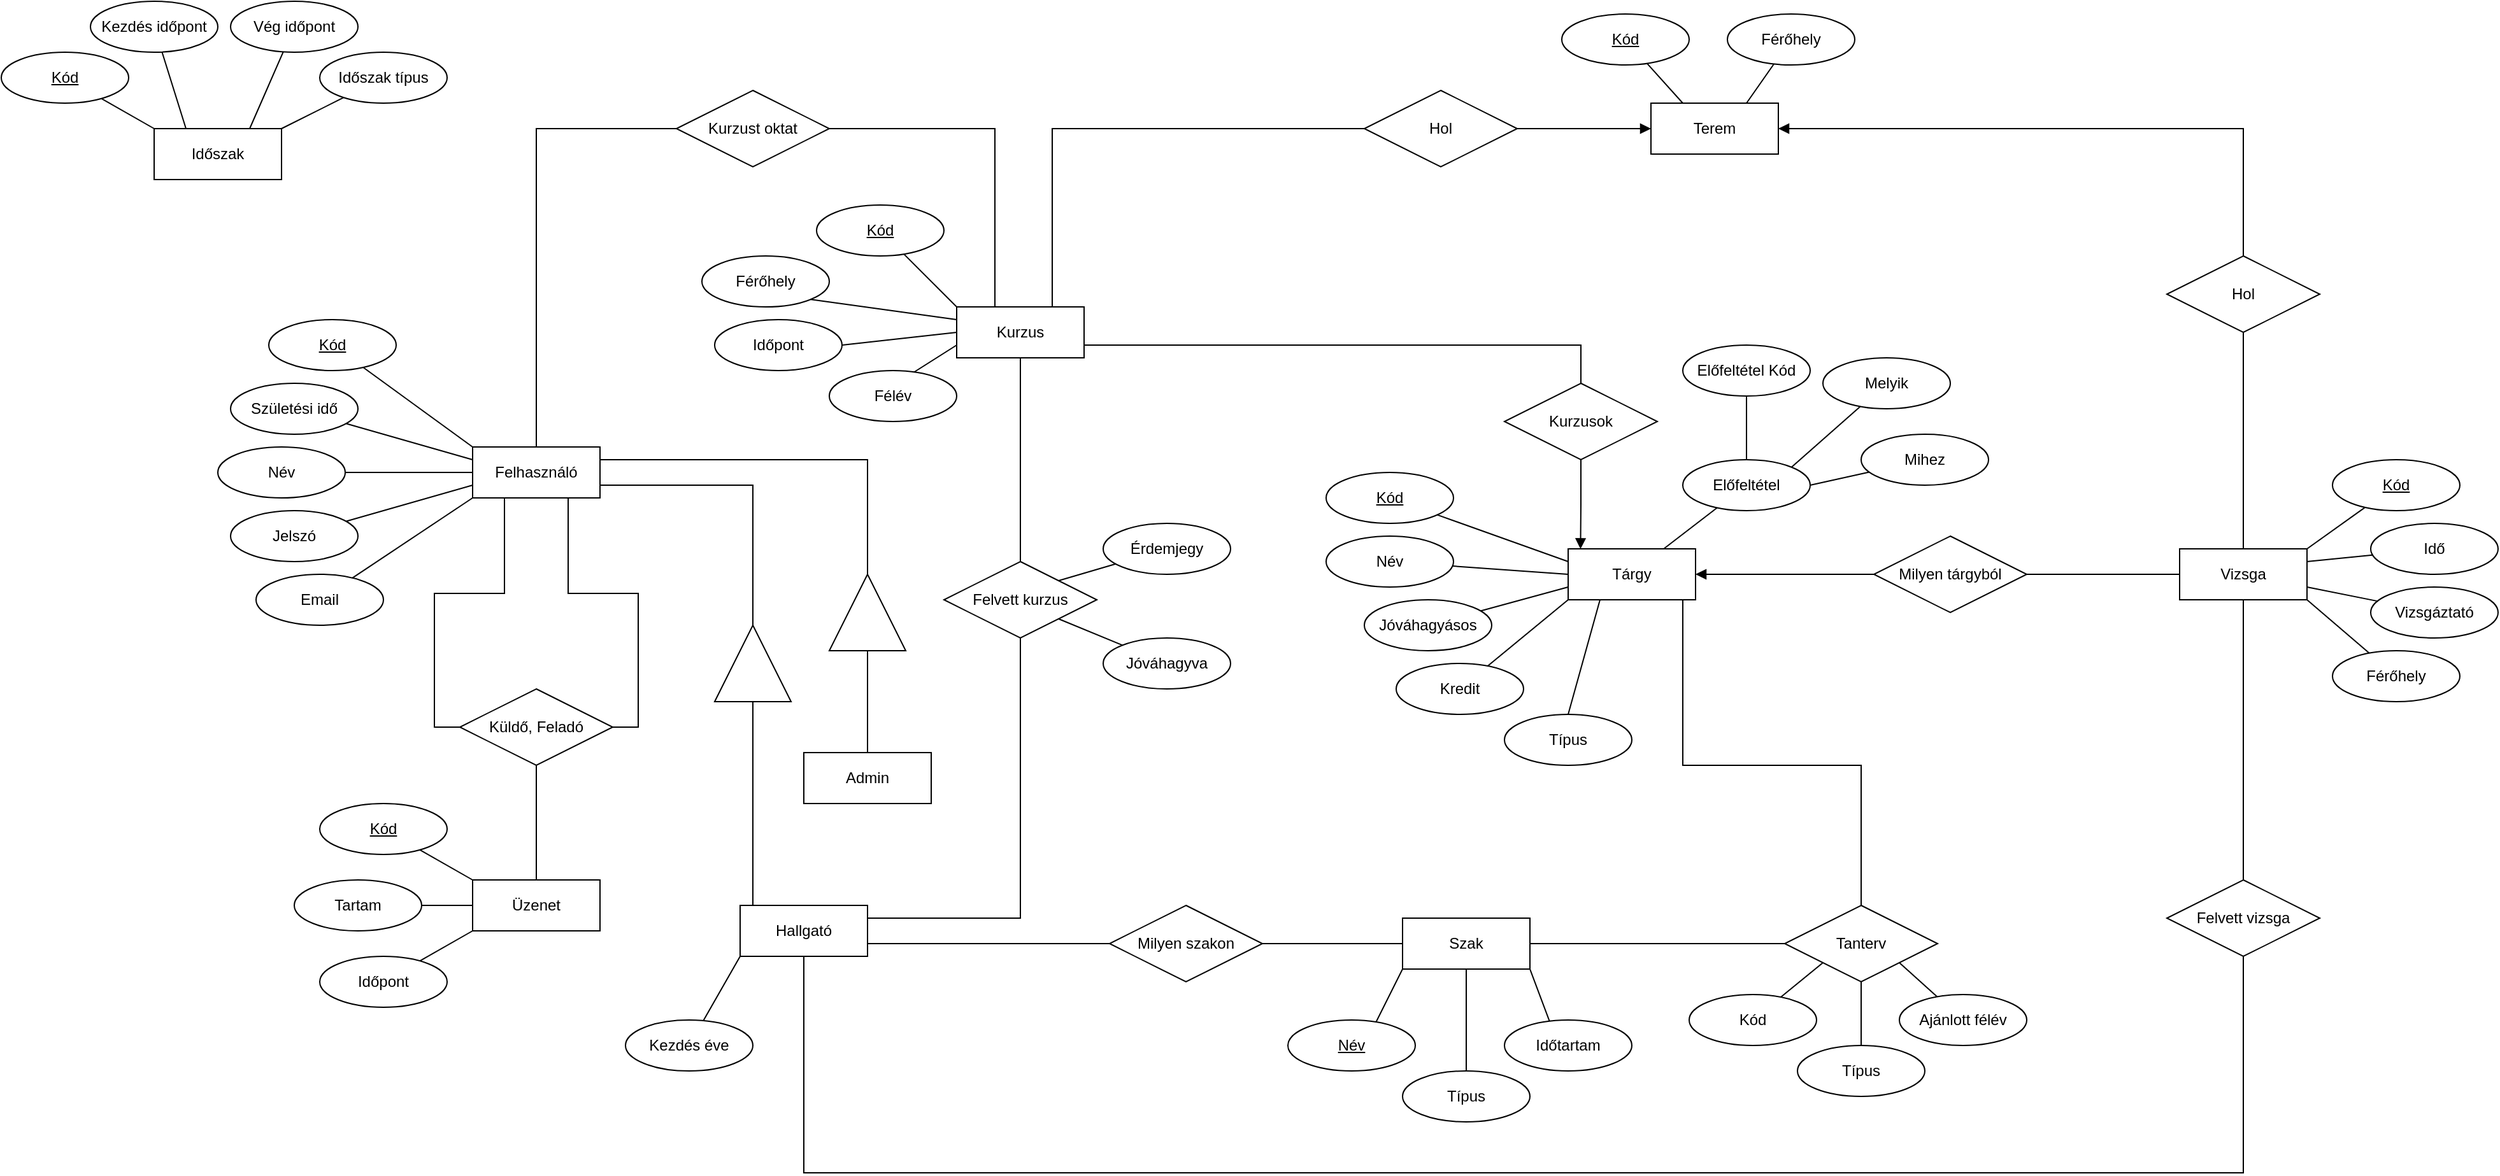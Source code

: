 <mxfile version="24.0.1" type="device">
  <diagram id="R2lEEEUBdFMjLlhIrx00" name="Page-1">
    <mxGraphModel dx="2883" dy="560" grid="1" gridSize="10" guides="1" tooltips="1" connect="1" arrows="1" fold="1" page="1" pageScale="1" pageWidth="850" pageHeight="1100" math="0" shadow="0" extFonts="Permanent Marker^https://fonts.googleapis.com/css?family=Permanent+Marker">
      <root>
        <mxCell id="0" />
        <mxCell id="1" parent="0" />
        <mxCell id="ymtsDFFoy1cgHrSzAJ-t-155" value="Felhasználó" style="whiteSpace=wrap;html=1;align=center;strokeColor=default;verticalAlign=middle;fontFamily=Helvetica;fontSize=12;fontColor=default;fillColor=default;" parent="1" vertex="1">
          <mxGeometry x="510" y="1540" width="100" height="40" as="geometry" />
        </mxCell>
        <mxCell id="ymtsDFFoy1cgHrSzAJ-t-156" style="rounded=0;orthogonalLoop=1;jettySize=auto;html=1;entryX=0;entryY=0.25;entryDx=0;entryDy=0;fontFamily=Helvetica;fontSize=12;fontColor=default;endArrow=none;endFill=0;" parent="1" source="ymtsDFFoy1cgHrSzAJ-t-157" target="ymtsDFFoy1cgHrSzAJ-t-155" edge="1">
          <mxGeometry relative="1" as="geometry" />
        </mxCell>
        <mxCell id="ymtsDFFoy1cgHrSzAJ-t-157" value="Születési idő" style="ellipse;whiteSpace=wrap;html=1;align=center;strokeColor=default;verticalAlign=middle;fontFamily=Helvetica;fontSize=12;fontColor=default;fillColor=default;" parent="1" vertex="1">
          <mxGeometry x="320" y="1490" width="100" height="40" as="geometry" />
        </mxCell>
        <mxCell id="ymtsDFFoy1cgHrSzAJ-t-162" style="rounded=0;orthogonalLoop=1;jettySize=auto;html=1;entryX=0;entryY=0.5;entryDx=0;entryDy=0;fontFamily=Helvetica;fontSize=12;fontColor=default;endArrow=none;endFill=0;" parent="1" source="ymtsDFFoy1cgHrSzAJ-t-163" target="ymtsDFFoy1cgHrSzAJ-t-155" edge="1">
          <mxGeometry relative="1" as="geometry" />
        </mxCell>
        <mxCell id="ymtsDFFoy1cgHrSzAJ-t-163" value="&lt;div&gt;Név&lt;/div&gt;" style="ellipse;whiteSpace=wrap;html=1;align=center;strokeColor=default;verticalAlign=middle;fontFamily=Helvetica;fontSize=12;fontColor=default;fillColor=default;" parent="1" vertex="1">
          <mxGeometry x="310" y="1540" width="100" height="40" as="geometry" />
        </mxCell>
        <mxCell id="ymtsDFFoy1cgHrSzAJ-t-164" style="rounded=0;orthogonalLoop=1;jettySize=auto;html=1;entryX=0;entryY=0.75;entryDx=0;entryDy=0;fontFamily=Helvetica;fontSize=12;fontColor=default;endArrow=none;endFill=0;" parent="1" source="ymtsDFFoy1cgHrSzAJ-t-165" target="ymtsDFFoy1cgHrSzAJ-t-155" edge="1">
          <mxGeometry relative="1" as="geometry" />
        </mxCell>
        <mxCell id="ymtsDFFoy1cgHrSzAJ-t-165" value="Jelszó" style="ellipse;whiteSpace=wrap;html=1;align=center;strokeColor=default;verticalAlign=middle;fontFamily=Helvetica;fontSize=12;fontColor=default;fillColor=default;" parent="1" vertex="1">
          <mxGeometry x="320" y="1590" width="100" height="40" as="geometry" />
        </mxCell>
        <mxCell id="ymtsDFFoy1cgHrSzAJ-t-166" style="rounded=0;orthogonalLoop=1;jettySize=auto;html=1;entryX=0;entryY=1;entryDx=0;entryDy=0;fontFamily=Helvetica;fontSize=12;fontColor=default;endArrow=none;endFill=0;" parent="1" source="ymtsDFFoy1cgHrSzAJ-t-167" target="ymtsDFFoy1cgHrSzAJ-t-155" edge="1">
          <mxGeometry relative="1" as="geometry" />
        </mxCell>
        <mxCell id="ymtsDFFoy1cgHrSzAJ-t-167" value="Email" style="ellipse;whiteSpace=wrap;html=1;align=center;strokeColor=default;verticalAlign=middle;fontFamily=Helvetica;fontSize=12;fontColor=default;fillColor=default;" parent="1" vertex="1">
          <mxGeometry x="340" y="1640" width="100" height="40" as="geometry" />
        </mxCell>
        <mxCell id="ymtsDFFoy1cgHrSzAJ-t-168" style="rounded=0;orthogonalLoop=1;jettySize=auto;html=1;entryX=0;entryY=0;entryDx=0;entryDy=0;fontFamily=Helvetica;fontSize=12;fontColor=default;endArrow=none;endFill=0;" parent="1" source="ymtsDFFoy1cgHrSzAJ-t-169" target="ymtsDFFoy1cgHrSzAJ-t-155" edge="1">
          <mxGeometry relative="1" as="geometry" />
        </mxCell>
        <mxCell id="ymtsDFFoy1cgHrSzAJ-t-169" value="Kód" style="ellipse;whiteSpace=wrap;html=1;align=center;fontStyle=4;strokeColor=default;verticalAlign=middle;fontFamily=Helvetica;fontSize=12;fontColor=default;fillColor=default;" parent="1" vertex="1">
          <mxGeometry x="350" y="1440" width="100" height="40" as="geometry" />
        </mxCell>
        <mxCell id="ymtsDFFoy1cgHrSzAJ-t-173" style="edgeStyle=orthogonalEdgeStyle;rounded=0;orthogonalLoop=1;jettySize=auto;html=1;entryX=0.5;entryY=1;entryDx=0;entryDy=0;fontFamily=Helvetica;fontSize=12;fontColor=default;exitX=1;exitY=0.25;exitDx=0;exitDy=0;endArrow=none;endFill=0;" parent="1" source="ymtsDFFoy1cgHrSzAJ-t-174" target="yA5O6WEM55twFTHgfPoU-2" edge="1">
          <mxGeometry relative="1" as="geometry">
            <Array as="points">
              <mxPoint x="940" y="1910" />
            </Array>
            <mxPoint x="900" y="1750.0" as="targetPoint" />
          </mxGeometry>
        </mxCell>
        <mxCell id="ymtsDFFoy1cgHrSzAJ-t-174" value="Hallgató" style="whiteSpace=wrap;html=1;align=center;strokeColor=default;verticalAlign=middle;fontFamily=Helvetica;fontSize=12;fontColor=default;fillColor=default;" parent="1" vertex="1">
          <mxGeometry x="720" y="1900" width="100" height="40" as="geometry" />
        </mxCell>
        <mxCell id="ymtsDFFoy1cgHrSzAJ-t-175" style="edgeStyle=orthogonalEdgeStyle;rounded=0;orthogonalLoop=1;jettySize=auto;html=1;fontFamily=Helvetica;fontSize=12;fontColor=default;endArrow=none;endFill=0;entryX=0.25;entryY=0;entryDx=0;entryDy=0;" parent="1" source="ymtsDFFoy1cgHrSzAJ-t-177" target="ymtsDFFoy1cgHrSzAJ-t-174" edge="1">
          <mxGeometry relative="1" as="geometry">
            <Array as="points">
              <mxPoint x="730" y="1900" />
            </Array>
          </mxGeometry>
        </mxCell>
        <mxCell id="ymtsDFFoy1cgHrSzAJ-t-176" style="edgeStyle=orthogonalEdgeStyle;rounded=0;orthogonalLoop=1;jettySize=auto;html=1;entryX=1;entryY=0.75;entryDx=0;entryDy=0;fontFamily=Helvetica;fontSize=12;fontColor=default;endArrow=none;endFill=0;exitX=1;exitY=0.5;exitDx=0;exitDy=0;" parent="1" source="ymtsDFFoy1cgHrSzAJ-t-177" target="ymtsDFFoy1cgHrSzAJ-t-155" edge="1">
          <mxGeometry relative="1" as="geometry">
            <Array as="points">
              <mxPoint x="730" y="1570" />
            </Array>
          </mxGeometry>
        </mxCell>
        <mxCell id="ymtsDFFoy1cgHrSzAJ-t-177" value="" style="triangle;whiteSpace=wrap;html=1;strokeColor=default;align=center;verticalAlign=middle;fontFamily=Helvetica;fontSize=12;fontColor=default;fillColor=default;rotation=-90;" parent="1" vertex="1">
          <mxGeometry x="700" y="1680" width="60" height="60" as="geometry" />
        </mxCell>
        <mxCell id="ymtsDFFoy1cgHrSzAJ-t-178" style="rounded=0;orthogonalLoop=1;jettySize=auto;html=1;entryX=0;entryY=1;entryDx=0;entryDy=0;fontFamily=Helvetica;fontSize=12;fontColor=default;endArrow=none;endFill=0;" parent="1" source="ymtsDFFoy1cgHrSzAJ-t-179" target="ymtsDFFoy1cgHrSzAJ-t-174" edge="1">
          <mxGeometry relative="1" as="geometry" />
        </mxCell>
        <mxCell id="ymtsDFFoy1cgHrSzAJ-t-179" value="Kezdés éve" style="ellipse;whiteSpace=wrap;html=1;align=center;strokeColor=default;verticalAlign=middle;fontFamily=Helvetica;fontSize=12;fontColor=default;fillColor=default;" parent="1" vertex="1">
          <mxGeometry x="630" y="1990" width="100" height="40" as="geometry" />
        </mxCell>
        <mxCell id="ymtsDFFoy1cgHrSzAJ-t-180" style="edgeStyle=orthogonalEdgeStyle;rounded=0;orthogonalLoop=1;jettySize=auto;html=1;entryX=1;entryY=0.5;entryDx=0;entryDy=0;fontFamily=Helvetica;fontSize=12;fontColor=default;endArrow=none;endFill=0;startArrow=none;startFill=0;" parent="1" source="ymtsDFFoy1cgHrSzAJ-t-181" target="ymtsDFFoy1cgHrSzAJ-t-183" edge="1">
          <mxGeometry relative="1" as="geometry" />
        </mxCell>
        <mxCell id="ymtsDFFoy1cgHrSzAJ-t-181" value="Szak" style="whiteSpace=wrap;html=1;align=center;strokeColor=default;verticalAlign=middle;fontFamily=Helvetica;fontSize=12;fontColor=default;fillColor=default;" parent="1" vertex="1">
          <mxGeometry x="1240" y="1910" width="100" height="40" as="geometry" />
        </mxCell>
        <mxCell id="ymtsDFFoy1cgHrSzAJ-t-182" style="edgeStyle=orthogonalEdgeStyle;rounded=0;orthogonalLoop=1;jettySize=auto;html=1;entryX=1;entryY=0.5;entryDx=0;entryDy=0;fontFamily=Helvetica;fontSize=12;fontColor=default;endArrow=none;endFill=0;" parent="1" source="ymtsDFFoy1cgHrSzAJ-t-183" edge="1">
          <mxGeometry relative="1" as="geometry">
            <mxPoint x="820" y="1930" as="targetPoint" />
          </mxGeometry>
        </mxCell>
        <mxCell id="ymtsDFFoy1cgHrSzAJ-t-183" value="Milyen szakon" style="shape=rhombus;perimeter=rhombusPerimeter;whiteSpace=wrap;html=1;align=center;strokeColor=default;verticalAlign=middle;fontFamily=Helvetica;fontSize=12;fontColor=default;fillColor=default;" parent="1" vertex="1">
          <mxGeometry x="1010" y="1900" width="120" height="60" as="geometry" />
        </mxCell>
        <mxCell id="ymtsDFFoy1cgHrSzAJ-t-184" style="rounded=0;orthogonalLoop=1;jettySize=auto;html=1;entryX=0;entryY=1;entryDx=0;entryDy=0;fontFamily=Helvetica;fontSize=12;fontColor=default;exitX=0.5;exitY=1;exitDx=0;exitDy=0;endArrow=none;endFill=0;" parent="1" source="ymtsDFFoy1cgHrSzAJ-t-189" target="ymtsDFFoy1cgHrSzAJ-t-181" edge="1">
          <mxGeometry relative="1" as="geometry">
            <mxPoint x="1110" y="1970" as="sourcePoint" />
          </mxGeometry>
        </mxCell>
        <mxCell id="ymtsDFFoy1cgHrSzAJ-t-185" style="rounded=0;orthogonalLoop=1;jettySize=auto;html=1;fontFamily=Helvetica;fontSize=12;fontColor=default;endArrow=none;endFill=0;entryX=0.5;entryY=1;entryDx=0;entryDy=0;" parent="1" source="ymtsDFFoy1cgHrSzAJ-t-186" target="ymtsDFFoy1cgHrSzAJ-t-181" edge="1">
          <mxGeometry relative="1" as="geometry">
            <mxPoint x="1200" y="1960" as="targetPoint" />
          </mxGeometry>
        </mxCell>
        <mxCell id="ymtsDFFoy1cgHrSzAJ-t-186" value="Típus" style="ellipse;whiteSpace=wrap;html=1;align=center;strokeColor=default;verticalAlign=middle;fontFamily=Helvetica;fontSize=12;fontColor=default;fillColor=default;" parent="1" vertex="1">
          <mxGeometry x="1240" y="2030" width="100" height="40" as="geometry" />
        </mxCell>
        <mxCell id="ymtsDFFoy1cgHrSzAJ-t-187" style="rounded=0;orthogonalLoop=1;jettySize=auto;html=1;entryX=1;entryY=1;entryDx=0;entryDy=0;fontFamily=Helvetica;fontSize=12;fontColor=default;endArrow=none;endFill=0;exitX=0.5;exitY=1;exitDx=0;exitDy=0;" parent="1" source="ymtsDFFoy1cgHrSzAJ-t-188" target="ymtsDFFoy1cgHrSzAJ-t-181" edge="1">
          <mxGeometry relative="1" as="geometry" />
        </mxCell>
        <mxCell id="ymtsDFFoy1cgHrSzAJ-t-188" value="Időtartam" style="ellipse;whiteSpace=wrap;html=1;align=center;strokeColor=default;verticalAlign=middle;fontFamily=Helvetica;fontSize=12;fontColor=default;fillColor=default;" parent="1" vertex="1">
          <mxGeometry x="1320" y="1990" width="100" height="40" as="geometry" />
        </mxCell>
        <mxCell id="ymtsDFFoy1cgHrSzAJ-t-189" value="Név" style="ellipse;whiteSpace=wrap;html=1;align=center;fontStyle=4;strokeColor=default;verticalAlign=middle;fontFamily=Helvetica;fontSize=12;fontColor=default;fillColor=default;" parent="1" vertex="1">
          <mxGeometry x="1150" y="1990" width="100" height="40" as="geometry" />
        </mxCell>
        <mxCell id="ymtsDFFoy1cgHrSzAJ-t-190" style="edgeStyle=orthogonalEdgeStyle;rounded=0;orthogonalLoop=1;jettySize=auto;html=1;fontFamily=Helvetica;fontSize=12;fontColor=default;endArrow=none;endFill=0;entryX=1;entryY=0.5;entryDx=0;entryDy=0;exitX=0;exitY=0.5;exitDx=0;exitDy=0;" parent="1" source="yA5O6WEM55twFTHgfPoU-16" target="ymtsDFFoy1cgHrSzAJ-t-181" edge="1">
          <mxGeometry relative="1" as="geometry">
            <mxPoint x="1355" y="1920" as="sourcePoint" />
            <mxPoint x="1180" y="1960" as="targetPoint" />
            <Array as="points" />
          </mxGeometry>
        </mxCell>
        <mxCell id="ymtsDFFoy1cgHrSzAJ-t-193" style="rounded=0;orthogonalLoop=1;jettySize=auto;html=1;entryX=1;entryY=1;entryDx=0;entryDy=0;fontFamily=Helvetica;fontSize=12;fontColor=default;endArrow=none;endFill=0;" parent="1" source="ymtsDFFoy1cgHrSzAJ-t-194" target="yA5O6WEM55twFTHgfPoU-16" edge="1">
          <mxGeometry relative="1" as="geometry">
            <mxPoint x="1635" y="1940" as="targetPoint" />
          </mxGeometry>
        </mxCell>
        <mxCell id="ymtsDFFoy1cgHrSzAJ-t-194" value="Ajánlott félév" style="ellipse;whiteSpace=wrap;html=1;align=center;strokeColor=default;verticalAlign=middle;fontFamily=Helvetica;fontSize=12;fontColor=default;fillColor=default;" parent="1" vertex="1">
          <mxGeometry x="1630" y="1970" width="100" height="40" as="geometry" />
        </mxCell>
        <mxCell id="ymtsDFFoy1cgHrSzAJ-t-196" style="rounded=0;orthogonalLoop=1;jettySize=auto;html=1;entryX=0.5;entryY=1;entryDx=0;entryDy=0;fontFamily=Helvetica;fontSize=12;fontColor=default;endArrow=none;endFill=0;" parent="1" source="ymtsDFFoy1cgHrSzAJ-t-197" target="yA5O6WEM55twFTHgfPoU-16" edge="1">
          <mxGeometry relative="1" as="geometry">
            <mxPoint x="1585" y="1940" as="targetPoint" />
          </mxGeometry>
        </mxCell>
        <mxCell id="ymtsDFFoy1cgHrSzAJ-t-197" value="Típus" style="ellipse;whiteSpace=wrap;html=1;align=center;strokeColor=default;verticalAlign=middle;fontFamily=Helvetica;fontSize=12;fontColor=default;fillColor=default;" parent="1" vertex="1">
          <mxGeometry x="1550" y="2010" width="100" height="40" as="geometry" />
        </mxCell>
        <mxCell id="ymtsDFFoy1cgHrSzAJ-t-198" style="rounded=0;orthogonalLoop=1;jettySize=auto;html=1;entryX=0.5;entryY=0;entryDx=0;entryDy=0;fontFamily=Helvetica;fontSize=12;fontColor=default;edgeStyle=orthogonalEdgeStyle;endArrow=none;endFill=0;" parent="1" target="yA5O6WEM55twFTHgfPoU-16" edge="1">
          <mxGeometry relative="1" as="geometry">
            <mxPoint x="1440" y="1660" as="sourcePoint" />
            <mxPoint x="1550" y="1790" as="targetPoint" />
            <Array as="points">
              <mxPoint x="1460" y="1660" />
              <mxPoint x="1460" y="1790" />
              <mxPoint x="1600" y="1790" />
            </Array>
          </mxGeometry>
        </mxCell>
        <mxCell id="ymtsDFFoy1cgHrSzAJ-t-199" value="Tárgy" style="whiteSpace=wrap;html=1;align=center;strokeColor=default;verticalAlign=middle;fontFamily=Helvetica;fontSize=12;fontColor=default;fillColor=default;" parent="1" vertex="1">
          <mxGeometry x="1370" y="1620" width="100" height="40" as="geometry" />
        </mxCell>
        <mxCell id="ymtsDFFoy1cgHrSzAJ-t-200" style="rounded=0;orthogonalLoop=1;jettySize=auto;html=1;entryX=0;entryY=0.25;entryDx=0;entryDy=0;fontFamily=Helvetica;fontSize=12;fontColor=default;endArrow=none;endFill=0;" parent="1" source="ymtsDFFoy1cgHrSzAJ-t-201" target="ymtsDFFoy1cgHrSzAJ-t-199" edge="1">
          <mxGeometry relative="1" as="geometry" />
        </mxCell>
        <mxCell id="ymtsDFFoy1cgHrSzAJ-t-201" value="Kód" style="ellipse;whiteSpace=wrap;html=1;align=center;fontStyle=4;strokeColor=default;verticalAlign=middle;fontFamily=Helvetica;fontSize=12;fontColor=default;fillColor=default;" parent="1" vertex="1">
          <mxGeometry x="1180" y="1560" width="100" height="40" as="geometry" />
        </mxCell>
        <mxCell id="ymtsDFFoy1cgHrSzAJ-t-202" style="rounded=0;orthogonalLoop=1;jettySize=auto;html=1;entryX=0;entryY=0.5;entryDx=0;entryDy=0;fontFamily=Helvetica;fontSize=12;fontColor=default;endArrow=none;endFill=0;" parent="1" source="ymtsDFFoy1cgHrSzAJ-t-203" target="ymtsDFFoy1cgHrSzAJ-t-199" edge="1">
          <mxGeometry relative="1" as="geometry" />
        </mxCell>
        <mxCell id="ymtsDFFoy1cgHrSzAJ-t-203" value="Név" style="ellipse;whiteSpace=wrap;html=1;align=center;strokeColor=default;verticalAlign=middle;fontFamily=Helvetica;fontSize=12;fontColor=default;fillColor=default;" parent="1" vertex="1">
          <mxGeometry x="1180" y="1610" width="100" height="40" as="geometry" />
        </mxCell>
        <mxCell id="ymtsDFFoy1cgHrSzAJ-t-204" style="rounded=0;orthogonalLoop=1;jettySize=auto;html=1;entryX=0;entryY=0.75;entryDx=0;entryDy=0;fontFamily=Helvetica;fontSize=12;fontColor=default;endArrow=none;endFill=0;" parent="1" source="ymtsDFFoy1cgHrSzAJ-t-205" target="ymtsDFFoy1cgHrSzAJ-t-199" edge="1">
          <mxGeometry relative="1" as="geometry" />
        </mxCell>
        <mxCell id="ymtsDFFoy1cgHrSzAJ-t-205" value="Jóváhagyásos" style="ellipse;whiteSpace=wrap;html=1;align=center;strokeColor=default;verticalAlign=middle;fontFamily=Helvetica;fontSize=12;fontColor=default;fillColor=default;" parent="1" vertex="1">
          <mxGeometry x="1210" y="1660" width="100" height="40" as="geometry" />
        </mxCell>
        <mxCell id="ymtsDFFoy1cgHrSzAJ-t-206" style="rounded=0;orthogonalLoop=1;jettySize=auto;html=1;entryX=0;entryY=1;entryDx=0;entryDy=0;fontFamily=Helvetica;fontSize=12;fontColor=default;endArrow=none;endFill=0;" parent="1" source="ymtsDFFoy1cgHrSzAJ-t-207" target="ymtsDFFoy1cgHrSzAJ-t-199" edge="1">
          <mxGeometry relative="1" as="geometry" />
        </mxCell>
        <mxCell id="ymtsDFFoy1cgHrSzAJ-t-207" value="Kredit" style="ellipse;whiteSpace=wrap;html=1;align=center;strokeColor=default;verticalAlign=middle;fontFamily=Helvetica;fontSize=12;fontColor=default;fillColor=default;" parent="1" vertex="1">
          <mxGeometry x="1235" y="1710" width="100" height="40" as="geometry" />
        </mxCell>
        <mxCell id="ymtsDFFoy1cgHrSzAJ-t-208" style="rounded=0;orthogonalLoop=1;jettySize=auto;html=1;entryX=0.25;entryY=1;entryDx=0;entryDy=0;fontFamily=Helvetica;fontSize=12;fontColor=default;endArrow=none;endFill=0;exitX=0.5;exitY=0;exitDx=0;exitDy=0;" parent="1" source="ymtsDFFoy1cgHrSzAJ-t-209" target="ymtsDFFoy1cgHrSzAJ-t-199" edge="1">
          <mxGeometry relative="1" as="geometry" />
        </mxCell>
        <mxCell id="ymtsDFFoy1cgHrSzAJ-t-209" value="Típus" style="ellipse;whiteSpace=wrap;html=1;align=center;strokeColor=default;verticalAlign=middle;fontFamily=Helvetica;fontSize=12;fontColor=default;fillColor=default;" parent="1" vertex="1">
          <mxGeometry x="1320" y="1750" width="100" height="40" as="geometry" />
        </mxCell>
        <mxCell id="ymtsDFFoy1cgHrSzAJ-t-212" value="Kurzus" style="whiteSpace=wrap;html=1;align=center;strokeColor=default;verticalAlign=middle;fontFamily=Helvetica;fontSize=12;fontColor=default;fillColor=default;" parent="1" vertex="1">
          <mxGeometry x="890" y="1430" width="100" height="40" as="geometry" />
        </mxCell>
        <mxCell id="ymtsDFFoy1cgHrSzAJ-t-213" style="rounded=0;orthogonalLoop=1;jettySize=auto;html=1;entryX=0;entryY=0;entryDx=0;entryDy=0;fontFamily=Helvetica;fontSize=12;fontColor=default;endArrow=none;endFill=0;" parent="1" source="ymtsDFFoy1cgHrSzAJ-t-214" target="ymtsDFFoy1cgHrSzAJ-t-212" edge="1">
          <mxGeometry relative="1" as="geometry" />
        </mxCell>
        <mxCell id="ymtsDFFoy1cgHrSzAJ-t-214" value="Kód" style="ellipse;whiteSpace=wrap;html=1;align=center;fontStyle=4;strokeColor=default;verticalAlign=middle;fontFamily=Helvetica;fontSize=12;fontColor=default;fillColor=default;flipV=1;flipH=0;" parent="1" vertex="1">
          <mxGeometry x="780" y="1350" width="100" height="40" as="geometry" />
        </mxCell>
        <mxCell id="ymtsDFFoy1cgHrSzAJ-t-215" style="rounded=0;orthogonalLoop=1;jettySize=auto;html=1;entryX=0;entryY=0.25;entryDx=0;entryDy=0;fontFamily=Helvetica;fontSize=12;fontColor=default;endArrow=none;endFill=0;exitX=1;exitY=1;exitDx=0;exitDy=0;" parent="1" source="ymtsDFFoy1cgHrSzAJ-t-216" target="ymtsDFFoy1cgHrSzAJ-t-212" edge="1">
          <mxGeometry relative="1" as="geometry" />
        </mxCell>
        <mxCell id="ymtsDFFoy1cgHrSzAJ-t-216" value="Férőhely" style="ellipse;whiteSpace=wrap;html=1;align=center;strokeColor=default;verticalAlign=middle;fontFamily=Helvetica;fontSize=12;fontColor=default;fillColor=default;flipV=1;flipH=0;" parent="1" vertex="1">
          <mxGeometry x="690" y="1390" width="100" height="40" as="geometry" />
        </mxCell>
        <mxCell id="ymtsDFFoy1cgHrSzAJ-t-217" style="rounded=0;orthogonalLoop=1;jettySize=auto;html=1;fontFamily=Helvetica;fontSize=12;fontColor=default;endArrow=none;endFill=0;entryX=0;entryY=0.5;entryDx=0;entryDy=0;" parent="1" source="ymtsDFFoy1cgHrSzAJ-t-218" target="ymtsDFFoy1cgHrSzAJ-t-212" edge="1">
          <mxGeometry relative="1" as="geometry">
            <mxPoint x="1080" y="1470" as="targetPoint" />
          </mxGeometry>
        </mxCell>
        <mxCell id="ymtsDFFoy1cgHrSzAJ-t-218" value="Időpont" style="ellipse;whiteSpace=wrap;html=1;align=center;strokeColor=default;verticalAlign=middle;fontFamily=Helvetica;fontSize=12;fontColor=default;fillColor=default;snapToPoint=1;flipV=1;flipH=0;" parent="1" vertex="1">
          <mxGeometry x="700" y="1440" width="100" height="40" as="geometry" />
        </mxCell>
        <mxCell id="ymtsDFFoy1cgHrSzAJ-t-219" style="rounded=0;orthogonalLoop=1;jettySize=auto;html=1;entryX=0;entryY=0.75;entryDx=0;entryDy=0;fontFamily=Helvetica;fontSize=12;fontColor=default;endArrow=none;endFill=0;exitX=0;exitY=1;exitDx=0;exitDy=0;" parent="1" source="ymtsDFFoy1cgHrSzAJ-t-220" target="ymtsDFFoy1cgHrSzAJ-t-212" edge="1">
          <mxGeometry relative="1" as="geometry" />
        </mxCell>
        <mxCell id="ymtsDFFoy1cgHrSzAJ-t-220" value="&lt;div&gt;Félév&lt;/div&gt;" style="ellipse;whiteSpace=wrap;html=1;align=center;strokeColor=default;verticalAlign=middle;fontFamily=Helvetica;fontSize=12;fontColor=default;fillColor=default;flipV=1;flipH=0;" parent="1" vertex="1">
          <mxGeometry x="790" y="1480" width="100" height="40" as="geometry" />
        </mxCell>
        <mxCell id="ymtsDFFoy1cgHrSzAJ-t-223" value="Terem" style="whiteSpace=wrap;html=1;align=center;strokeColor=default;verticalAlign=middle;fontFamily=Helvetica;fontSize=12;fontColor=default;fillColor=default;" parent="1" vertex="1">
          <mxGeometry x="1435" y="1270" width="100" height="40" as="geometry" />
        </mxCell>
        <mxCell id="ymtsDFFoy1cgHrSzAJ-t-224" style="rounded=0;orthogonalLoop=1;jettySize=auto;html=1;entryX=0.25;entryY=0;entryDx=0;entryDy=0;fontFamily=Helvetica;fontSize=12;fontColor=default;endArrow=none;endFill=0;" parent="1" source="ymtsDFFoy1cgHrSzAJ-t-225" target="ymtsDFFoy1cgHrSzAJ-t-223" edge="1">
          <mxGeometry relative="1" as="geometry" />
        </mxCell>
        <mxCell id="ymtsDFFoy1cgHrSzAJ-t-225" value="Kód" style="ellipse;whiteSpace=wrap;html=1;align=center;fontStyle=4;strokeColor=default;verticalAlign=middle;fontFamily=Helvetica;fontSize=12;fontColor=default;fillColor=default;" parent="1" vertex="1">
          <mxGeometry x="1365" y="1200" width="100" height="40" as="geometry" />
        </mxCell>
        <mxCell id="ymtsDFFoy1cgHrSzAJ-t-226" style="rounded=0;orthogonalLoop=1;jettySize=auto;html=1;entryX=0.75;entryY=0;entryDx=0;entryDy=0;fontFamily=Helvetica;fontSize=12;fontColor=default;endArrow=none;endFill=0;" parent="1" source="ymtsDFFoy1cgHrSzAJ-t-227" target="ymtsDFFoy1cgHrSzAJ-t-223" edge="1">
          <mxGeometry relative="1" as="geometry" />
        </mxCell>
        <mxCell id="ymtsDFFoy1cgHrSzAJ-t-227" value="Férőhely" style="ellipse;whiteSpace=wrap;html=1;align=center;strokeColor=default;verticalAlign=middle;fontFamily=Helvetica;fontSize=12;fontColor=default;fillColor=default;" parent="1" vertex="1">
          <mxGeometry x="1495" y="1200" width="100" height="40" as="geometry" />
        </mxCell>
        <mxCell id="ymtsDFFoy1cgHrSzAJ-t-228" style="edgeStyle=orthogonalEdgeStyle;rounded=0;orthogonalLoop=1;jettySize=auto;html=1;entryX=1;entryY=0.5;entryDx=0;entryDy=0;fontFamily=Helvetica;fontSize=12;fontColor=default;endArrow=none;endFill=0;exitX=0.5;exitY=0;exitDx=0;exitDy=0;" parent="1" source="ymtsDFFoy1cgHrSzAJ-t-230" target="ymtsDFFoy1cgHrSzAJ-t-212" edge="1">
          <mxGeometry relative="1" as="geometry">
            <Array as="points">
              <mxPoint x="1380" y="1460" />
              <mxPoint x="990" y="1460" />
            </Array>
          </mxGeometry>
        </mxCell>
        <mxCell id="ymtsDFFoy1cgHrSzAJ-t-229" style="edgeStyle=orthogonalEdgeStyle;rounded=0;orthogonalLoop=1;jettySize=auto;html=1;entryX=0.097;entryY=0.004;entryDx=0;entryDy=0;fontFamily=Helvetica;fontSize=12;fontColor=default;endArrow=block;endFill=1;entryPerimeter=0;" parent="1" source="ymtsDFFoy1cgHrSzAJ-t-230" target="ymtsDFFoy1cgHrSzAJ-t-199" edge="1">
          <mxGeometry relative="1" as="geometry" />
        </mxCell>
        <mxCell id="ymtsDFFoy1cgHrSzAJ-t-230" value="Kurzusok" style="shape=rhombus;perimeter=rhombusPerimeter;whiteSpace=wrap;html=1;align=center;strokeColor=default;verticalAlign=middle;fontFamily=Helvetica;fontSize=12;fontColor=default;fillColor=default;" parent="1" vertex="1">
          <mxGeometry x="1320" y="1490" width="120" height="60" as="geometry" />
        </mxCell>
        <mxCell id="ymtsDFFoy1cgHrSzAJ-t-231" style="edgeStyle=orthogonalEdgeStyle;rounded=0;orthogonalLoop=1;jettySize=auto;html=1;entryX=0;entryY=0.5;entryDx=0;entryDy=0;fontFamily=Helvetica;fontSize=12;fontColor=default;endArrow=block;endFill=1;" parent="1" source="ymtsDFFoy1cgHrSzAJ-t-233" target="ymtsDFFoy1cgHrSzAJ-t-223" edge="1">
          <mxGeometry relative="1" as="geometry" />
        </mxCell>
        <mxCell id="ymtsDFFoy1cgHrSzAJ-t-232" style="edgeStyle=orthogonalEdgeStyle;rounded=0;orthogonalLoop=1;jettySize=auto;html=1;entryX=0.75;entryY=0;entryDx=0;entryDy=0;fontFamily=Helvetica;fontSize=12;fontColor=default;endArrow=none;endFill=0;" parent="1" source="ymtsDFFoy1cgHrSzAJ-t-233" target="ymtsDFFoy1cgHrSzAJ-t-212" edge="1">
          <mxGeometry relative="1" as="geometry" />
        </mxCell>
        <mxCell id="ymtsDFFoy1cgHrSzAJ-t-233" value="Hol" style="shape=rhombus;perimeter=rhombusPerimeter;whiteSpace=wrap;html=1;align=center;strokeColor=default;verticalAlign=middle;fontFamily=Helvetica;fontSize=12;fontColor=default;fillColor=default;" parent="1" vertex="1">
          <mxGeometry x="1210" y="1260" width="120" height="60" as="geometry" />
        </mxCell>
        <mxCell id="ymtsDFFoy1cgHrSzAJ-t-234" style="edgeStyle=orthogonalEdgeStyle;rounded=0;orthogonalLoop=1;jettySize=auto;html=1;entryX=0.5;entryY=0;entryDx=0;entryDy=0;fontFamily=Helvetica;fontSize=12;fontColor=default;endArrow=none;endFill=0;exitX=1;exitY=0.5;exitDx=0;exitDy=0;" parent="1" source="yA5O6WEM55twFTHgfPoU-1" target="ymtsDFFoy1cgHrSzAJ-t-212" edge="1">
          <mxGeometry relative="1" as="geometry">
            <mxPoint x="1085" y="1300" as="sourcePoint" />
            <Array as="points">
              <mxPoint x="920" y="1290" />
              <mxPoint x="920" y="1430" />
            </Array>
          </mxGeometry>
        </mxCell>
        <mxCell id="ymtsDFFoy1cgHrSzAJ-t-239" style="edgeStyle=orthogonalEdgeStyle;rounded=0;orthogonalLoop=1;jettySize=auto;html=1;entryX=0.5;entryY=0;entryDx=0;entryDy=0;fontFamily=Helvetica;fontSize=12;fontColor=default;exitX=0;exitY=0.5;exitDx=0;exitDy=0;endArrow=none;endFill=0;" parent="1" source="yA5O6WEM55twFTHgfPoU-1" target="ymtsDFFoy1cgHrSzAJ-t-155" edge="1">
          <mxGeometry relative="1" as="geometry">
            <Array as="points">
              <mxPoint x="560" y="1290" />
            </Array>
            <mxPoint x="750" y="1370" as="sourcePoint" />
          </mxGeometry>
        </mxCell>
        <mxCell id="ymtsDFFoy1cgHrSzAJ-t-264" style="edgeStyle=orthogonalEdgeStyle;rounded=0;orthogonalLoop=1;jettySize=auto;html=1;entryX=0.5;entryY=1;entryDx=0;entryDy=0;fontFamily=Helvetica;fontSize=12;fontColor=default;endArrow=none;endFill=0;exitX=0.5;exitY=0;exitDx=0;exitDy=0;" parent="1" source="yA5O6WEM55twFTHgfPoU-2" target="ymtsDFFoy1cgHrSzAJ-t-212" edge="1">
          <mxGeometry relative="1" as="geometry">
            <mxPoint x="1080" y="1510" as="sourcePoint" />
          </mxGeometry>
        </mxCell>
        <mxCell id="yA5O6WEM55twFTHgfPoU-4" style="rounded=0;orthogonalLoop=1;jettySize=auto;html=1;entryX=1;entryY=0;entryDx=0;entryDy=0;endArrow=none;endFill=0;" edge="1" parent="1" source="ymtsDFFoy1cgHrSzAJ-t-248" target="yA5O6WEM55twFTHgfPoU-2">
          <mxGeometry relative="1" as="geometry" />
        </mxCell>
        <mxCell id="ymtsDFFoy1cgHrSzAJ-t-248" value="Érdemjegy" style="ellipse;whiteSpace=wrap;html=1;align=center;strokeColor=default;verticalAlign=middle;fontFamily=Helvetica;fontSize=12;fontColor=default;fillColor=default;" parent="1" vertex="1">
          <mxGeometry x="1005" y="1600" width="100" height="40" as="geometry" />
        </mxCell>
        <mxCell id="ymtsDFFoy1cgHrSzAJ-t-249" value="Időszak" style="whiteSpace=wrap;html=1;align=center;strokeColor=default;verticalAlign=middle;fontFamily=Helvetica;fontSize=12;fontColor=default;fillColor=default;" parent="1" vertex="1">
          <mxGeometry x="260" y="1290" width="100" height="40" as="geometry" />
        </mxCell>
        <mxCell id="ymtsDFFoy1cgHrSzAJ-t-250" style="rounded=0;orthogonalLoop=1;jettySize=auto;html=1;entryX=0;entryY=0;entryDx=0;entryDy=0;fontFamily=Helvetica;fontSize=12;fontColor=default;endArrow=none;endFill=0;" parent="1" source="ymtsDFFoy1cgHrSzAJ-t-251" target="ymtsDFFoy1cgHrSzAJ-t-249" edge="1">
          <mxGeometry relative="1" as="geometry" />
        </mxCell>
        <mxCell id="ymtsDFFoy1cgHrSzAJ-t-251" value="Kód" style="ellipse;whiteSpace=wrap;html=1;align=center;fontStyle=4;strokeColor=default;verticalAlign=middle;fontFamily=Helvetica;fontSize=12;fontColor=default;fillColor=default;" parent="1" vertex="1">
          <mxGeometry x="140" y="1230" width="100" height="40" as="geometry" />
        </mxCell>
        <mxCell id="ymtsDFFoy1cgHrSzAJ-t-252" style="rounded=0;orthogonalLoop=1;jettySize=auto;html=1;entryX=0.25;entryY=0;entryDx=0;entryDy=0;fontFamily=Helvetica;fontSize=12;fontColor=default;endArrow=none;endFill=0;" parent="1" source="ymtsDFFoy1cgHrSzAJ-t-253" target="ymtsDFFoy1cgHrSzAJ-t-249" edge="1">
          <mxGeometry relative="1" as="geometry" />
        </mxCell>
        <mxCell id="ymtsDFFoy1cgHrSzAJ-t-253" value="&lt;div&gt;Kezdés időpont&lt;/div&gt;" style="ellipse;whiteSpace=wrap;html=1;align=center;strokeColor=default;verticalAlign=middle;fontFamily=Helvetica;fontSize=12;fontColor=default;fillColor=default;" parent="1" vertex="1">
          <mxGeometry x="210" y="1190" width="100" height="40" as="geometry" />
        </mxCell>
        <mxCell id="ymtsDFFoy1cgHrSzAJ-t-254" style="rounded=0;orthogonalLoop=1;jettySize=auto;html=1;entryX=0.75;entryY=0;entryDx=0;entryDy=0;fontFamily=Helvetica;fontSize=12;fontColor=default;endArrow=none;endFill=0;" parent="1" source="ymtsDFFoy1cgHrSzAJ-t-255" target="ymtsDFFoy1cgHrSzAJ-t-249" edge="1">
          <mxGeometry relative="1" as="geometry" />
        </mxCell>
        <mxCell id="ymtsDFFoy1cgHrSzAJ-t-255" value="&lt;div&gt;Vég időpont&lt;/div&gt;" style="ellipse;whiteSpace=wrap;html=1;align=center;strokeColor=default;verticalAlign=middle;fontFamily=Helvetica;fontSize=12;fontColor=default;fillColor=default;" parent="1" vertex="1">
          <mxGeometry x="320" y="1190" width="100" height="40" as="geometry" />
        </mxCell>
        <mxCell id="yA5O6WEM55twFTHgfPoU-12" style="rounded=0;orthogonalLoop=1;jettySize=auto;html=1;entryX=1;entryY=0;entryDx=0;entryDy=0;endArrow=none;endFill=0;" edge="1" parent="1" source="ymtsDFFoy1cgHrSzAJ-t-262" target="ymtsDFFoy1cgHrSzAJ-t-249">
          <mxGeometry relative="1" as="geometry" />
        </mxCell>
        <mxCell id="ymtsDFFoy1cgHrSzAJ-t-262" value="Időszak típus" style="ellipse;whiteSpace=wrap;html=1;align=center;strokeColor=default;verticalAlign=middle;fontFamily=Helvetica;fontSize=12;fontColor=default;fillColor=default;" parent="1" vertex="1">
          <mxGeometry x="390" y="1230" width="100" height="40" as="geometry" />
        </mxCell>
        <mxCell id="ymtsDFFoy1cgHrSzAJ-t-282" value="Vizsga" style="whiteSpace=wrap;html=1;align=center;strokeColor=default;verticalAlign=middle;fontFamily=Helvetica;fontSize=12;fontColor=default;fillColor=default;" parent="1" vertex="1">
          <mxGeometry x="1850" y="1620" width="100" height="40" as="geometry" />
        </mxCell>
        <mxCell id="ymtsDFFoy1cgHrSzAJ-t-284" style="edgeStyle=orthogonalEdgeStyle;rounded=0;orthogonalLoop=1;jettySize=auto;html=1;fontFamily=Helvetica;fontSize=12;fontColor=default;endArrow=block;endFill=1;entryX=1;entryY=0.5;entryDx=0;entryDy=0;exitX=0;exitY=0.5;exitDx=0;exitDy=0;" parent="1" source="ymtsDFFoy1cgHrSzAJ-t-283" target="ymtsDFFoy1cgHrSzAJ-t-199" edge="1">
          <mxGeometry relative="1" as="geometry">
            <mxPoint x="1500" y="1700" as="targetPoint" />
            <Array as="points">
              <mxPoint x="1540" y="1640" />
              <mxPoint x="1540" y="1640" />
            </Array>
          </mxGeometry>
        </mxCell>
        <mxCell id="ymtsDFFoy1cgHrSzAJ-t-285" style="edgeStyle=orthogonalEdgeStyle;rounded=0;orthogonalLoop=1;jettySize=auto;html=1;entryX=0;entryY=0.5;entryDx=0;entryDy=0;fontFamily=Helvetica;fontSize=12;fontColor=default;endArrow=none;endFill=0;" parent="1" source="ymtsDFFoy1cgHrSzAJ-t-283" target="ymtsDFFoy1cgHrSzAJ-t-282" edge="1">
          <mxGeometry relative="1" as="geometry" />
        </mxCell>
        <mxCell id="ymtsDFFoy1cgHrSzAJ-t-283" value="Milyen tárgyból" style="shape=rhombus;perimeter=rhombusPerimeter;whiteSpace=wrap;html=1;align=center;strokeColor=default;verticalAlign=middle;fontFamily=Helvetica;fontSize=12;fontColor=default;fillColor=default;" parent="1" vertex="1">
          <mxGeometry x="1610" y="1610" width="120" height="60" as="geometry" />
        </mxCell>
        <mxCell id="ymtsDFFoy1cgHrSzAJ-t-287" style="edgeStyle=orthogonalEdgeStyle;rounded=0;orthogonalLoop=1;jettySize=auto;html=1;entryX=0.5;entryY=0;entryDx=0;entryDy=0;fontFamily=Helvetica;fontSize=12;fontColor=default;endArrow=none;endFill=0;" parent="1" source="ymtsDFFoy1cgHrSzAJ-t-286" target="ymtsDFFoy1cgHrSzAJ-t-282" edge="1">
          <mxGeometry relative="1" as="geometry" />
        </mxCell>
        <mxCell id="ymtsDFFoy1cgHrSzAJ-t-288" style="edgeStyle=orthogonalEdgeStyle;rounded=0;orthogonalLoop=1;jettySize=auto;html=1;entryX=1;entryY=0.5;entryDx=0;entryDy=0;fontFamily=Helvetica;fontSize=12;fontColor=default;exitX=0.5;exitY=0;exitDx=0;exitDy=0;endArrow=block;endFill=1;" parent="1" source="ymtsDFFoy1cgHrSzAJ-t-286" target="ymtsDFFoy1cgHrSzAJ-t-223" edge="1">
          <mxGeometry relative="1" as="geometry" />
        </mxCell>
        <mxCell id="ymtsDFFoy1cgHrSzAJ-t-286" value="Hol" style="shape=rhombus;perimeter=rhombusPerimeter;whiteSpace=wrap;html=1;align=center;verticalAlign=middle;fontFamily=Helvetica;fontSize=12;" parent="1" vertex="1">
          <mxGeometry x="1840" y="1390" width="120" height="60" as="geometry" />
        </mxCell>
        <mxCell id="ymtsDFFoy1cgHrSzAJ-t-293" style="edgeStyle=orthogonalEdgeStyle;rounded=0;orthogonalLoop=1;jettySize=auto;html=1;entryX=0.5;entryY=1;entryDx=0;entryDy=0;fontFamily=Helvetica;fontSize=12;fontColor=default;endArrow=none;endFill=0;exitX=0.5;exitY=0;exitDx=0;exitDy=0;" parent="1" source="yA5O6WEM55twFTHgfPoU-5" target="ymtsDFFoy1cgHrSzAJ-t-282" edge="1">
          <mxGeometry relative="1" as="geometry">
            <mxPoint x="1900" y="1810" as="sourcePoint" />
          </mxGeometry>
        </mxCell>
        <mxCell id="ymtsDFFoy1cgHrSzAJ-t-295" style="edgeStyle=orthogonalEdgeStyle;rounded=0;orthogonalLoop=1;jettySize=auto;html=1;entryX=0.5;entryY=1;entryDx=0;entryDy=0;fontFamily=Helvetica;fontSize=12;fontColor=default;endArrow=none;endFill=0;exitX=0.5;exitY=1;exitDx=0;exitDy=0;" parent="1" source="yA5O6WEM55twFTHgfPoU-5" target="ymtsDFFoy1cgHrSzAJ-t-174" edge="1">
          <mxGeometry relative="1" as="geometry">
            <mxPoint x="1900" y="2171" as="sourcePoint" />
            <Array as="points">
              <mxPoint x="1900" y="2110" />
              <mxPoint x="770" y="2110" />
            </Array>
          </mxGeometry>
        </mxCell>
        <mxCell id="ymtsDFFoy1cgHrSzAJ-t-306" style="rounded=0;orthogonalLoop=1;jettySize=auto;html=1;entryX=1;entryY=0.25;entryDx=0;entryDy=0;fontFamily=Helvetica;fontSize=12;fontColor=default;endArrow=none;endFill=0;" parent="1" source="ymtsDFFoy1cgHrSzAJ-t-300" target="ymtsDFFoy1cgHrSzAJ-t-282" edge="1">
          <mxGeometry relative="1" as="geometry" />
        </mxCell>
        <mxCell id="ymtsDFFoy1cgHrSzAJ-t-300" value="Idő" style="ellipse;whiteSpace=wrap;html=1;align=center;strokeColor=default;verticalAlign=middle;fontFamily=Helvetica;fontSize=12;fontColor=default;fillColor=default;" parent="1" vertex="1">
          <mxGeometry x="2000" y="1600" width="100" height="40" as="geometry" />
        </mxCell>
        <mxCell id="ymtsDFFoy1cgHrSzAJ-t-305" style="rounded=0;orthogonalLoop=1;jettySize=auto;html=1;entryX=1;entryY=0;entryDx=0;entryDy=0;fontFamily=Helvetica;fontSize=12;fontColor=default;endArrow=none;endFill=0;" parent="1" source="ymtsDFFoy1cgHrSzAJ-t-302" target="ymtsDFFoy1cgHrSzAJ-t-282" edge="1">
          <mxGeometry relative="1" as="geometry" />
        </mxCell>
        <mxCell id="ymtsDFFoy1cgHrSzAJ-t-302" value="Kód" style="ellipse;whiteSpace=wrap;html=1;align=center;fontStyle=4;verticalAlign=middle;fontFamily=Helvetica;fontSize=12;" parent="1" vertex="1">
          <mxGeometry x="1970" y="1550" width="100" height="40" as="geometry" />
        </mxCell>
        <mxCell id="ymtsDFFoy1cgHrSzAJ-t-307" style="rounded=0;orthogonalLoop=1;jettySize=auto;html=1;entryX=1;entryY=0.75;entryDx=0;entryDy=0;fontFamily=Helvetica;fontSize=12;fontColor=default;endArrow=none;endFill=0;" parent="1" source="ymtsDFFoy1cgHrSzAJ-t-303" target="ymtsDFFoy1cgHrSzAJ-t-282" edge="1">
          <mxGeometry relative="1" as="geometry" />
        </mxCell>
        <mxCell id="ymtsDFFoy1cgHrSzAJ-t-303" value="Vizsgáztató" style="ellipse;whiteSpace=wrap;html=1;align=center;strokeColor=default;verticalAlign=middle;fontFamily=Helvetica;fontSize=12;fontColor=default;fillColor=default;" parent="1" vertex="1">
          <mxGeometry x="2000" y="1650" width="100" height="40" as="geometry" />
        </mxCell>
        <mxCell id="ymtsDFFoy1cgHrSzAJ-t-308" style="rounded=0;orthogonalLoop=1;jettySize=auto;html=1;entryX=1;entryY=1;entryDx=0;entryDy=0;fontFamily=Helvetica;fontSize=12;fontColor=default;endArrow=none;endFill=0;" parent="1" source="ymtsDFFoy1cgHrSzAJ-t-304" target="ymtsDFFoy1cgHrSzAJ-t-282" edge="1">
          <mxGeometry relative="1" as="geometry" />
        </mxCell>
        <mxCell id="ymtsDFFoy1cgHrSzAJ-t-304" value="Férőhely" style="ellipse;whiteSpace=wrap;html=1;align=center;strokeColor=default;verticalAlign=middle;fontFamily=Helvetica;fontSize=12;fontColor=default;fillColor=default;" parent="1" vertex="1">
          <mxGeometry x="1970" y="1700" width="100" height="40" as="geometry" />
        </mxCell>
        <mxCell id="ymtsDFFoy1cgHrSzAJ-t-311" style="edgeStyle=orthogonalEdgeStyle;rounded=0;orthogonalLoop=1;jettySize=auto;html=1;entryX=0.5;entryY=1;entryDx=0;entryDy=0;fontFamily=Helvetica;fontSize=12;fontColor=default;endArrow=none;endFill=0;" parent="1" source="ymtsDFFoy1cgHrSzAJ-t-309" target="ymtsDFFoy1cgHrSzAJ-t-310" edge="1">
          <mxGeometry relative="1" as="geometry" />
        </mxCell>
        <mxCell id="ymtsDFFoy1cgHrSzAJ-t-309" value="Üzenet" style="whiteSpace=wrap;html=1;align=center;strokeColor=default;verticalAlign=middle;fontFamily=Helvetica;fontSize=12;fontColor=default;fillColor=default;" parent="1" vertex="1">
          <mxGeometry x="510" y="1880" width="100" height="40" as="geometry" />
        </mxCell>
        <mxCell id="ymtsDFFoy1cgHrSzAJ-t-314" style="edgeStyle=orthogonalEdgeStyle;rounded=0;orthogonalLoop=1;jettySize=auto;html=1;entryX=0.25;entryY=1;entryDx=0;entryDy=0;fontFamily=Helvetica;fontSize=12;fontColor=default;exitX=0;exitY=0.5;exitDx=0;exitDy=0;endArrow=none;endFill=0;" parent="1" source="ymtsDFFoy1cgHrSzAJ-t-310" target="ymtsDFFoy1cgHrSzAJ-t-155" edge="1">
          <mxGeometry relative="1" as="geometry" />
        </mxCell>
        <mxCell id="ymtsDFFoy1cgHrSzAJ-t-315" style="edgeStyle=orthogonalEdgeStyle;rounded=0;orthogonalLoop=1;jettySize=auto;html=1;entryX=0.75;entryY=1;entryDx=0;entryDy=0;fontFamily=Helvetica;fontSize=12;fontColor=default;exitX=1;exitY=0.5;exitDx=0;exitDy=0;endArrow=none;endFill=0;" parent="1" source="ymtsDFFoy1cgHrSzAJ-t-310" target="ymtsDFFoy1cgHrSzAJ-t-155" edge="1">
          <mxGeometry relative="1" as="geometry" />
        </mxCell>
        <mxCell id="ymtsDFFoy1cgHrSzAJ-t-310" value="Küldő, Feladó" style="shape=rhombus;perimeter=rhombusPerimeter;whiteSpace=wrap;html=1;align=center;strokeColor=default;verticalAlign=middle;fontFamily=Helvetica;fontSize=12;fontColor=default;fillColor=default;" parent="1" vertex="1">
          <mxGeometry x="500" y="1730" width="120" height="60" as="geometry" />
        </mxCell>
        <mxCell id="ymtsDFFoy1cgHrSzAJ-t-317" style="rounded=0;orthogonalLoop=1;jettySize=auto;html=1;entryX=0;entryY=0.5;entryDx=0;entryDy=0;fontFamily=Helvetica;fontSize=12;fontColor=default;endArrow=none;endFill=0;" parent="1" source="ymtsDFFoy1cgHrSzAJ-t-316" target="ymtsDFFoy1cgHrSzAJ-t-309" edge="1">
          <mxGeometry relative="1" as="geometry" />
        </mxCell>
        <mxCell id="ymtsDFFoy1cgHrSzAJ-t-316" value="Tartam" style="ellipse;whiteSpace=wrap;html=1;align=center;strokeColor=default;verticalAlign=middle;fontFamily=Helvetica;fontSize=12;fontColor=default;fillColor=default;" parent="1" vertex="1">
          <mxGeometry x="370" y="1880" width="100" height="40" as="geometry" />
        </mxCell>
        <mxCell id="ymtsDFFoy1cgHrSzAJ-t-319" style="rounded=0;orthogonalLoop=1;jettySize=auto;html=1;entryX=0;entryY=0;entryDx=0;entryDy=0;fontFamily=Helvetica;fontSize=12;fontColor=default;endArrow=none;endFill=0;" parent="1" source="ymtsDFFoy1cgHrSzAJ-t-318" target="ymtsDFFoy1cgHrSzAJ-t-309" edge="1">
          <mxGeometry relative="1" as="geometry" />
        </mxCell>
        <mxCell id="ymtsDFFoy1cgHrSzAJ-t-318" value="Kód" style="ellipse;whiteSpace=wrap;html=1;align=center;fontStyle=4;verticalAlign=middle;fontFamily=Helvetica;fontSize=12;" parent="1" vertex="1">
          <mxGeometry x="390" y="1820" width="100" height="40" as="geometry" />
        </mxCell>
        <mxCell id="ymtsDFFoy1cgHrSzAJ-t-321" style="rounded=0;orthogonalLoop=1;jettySize=auto;html=1;entryX=0;entryY=1;entryDx=0;entryDy=0;fontFamily=Helvetica;fontSize=12;fontColor=default;endArrow=none;endFill=0;" parent="1" source="ymtsDFFoy1cgHrSzAJ-t-320" target="ymtsDFFoy1cgHrSzAJ-t-309" edge="1">
          <mxGeometry relative="1" as="geometry" />
        </mxCell>
        <mxCell id="ymtsDFFoy1cgHrSzAJ-t-320" value="Időpont" style="ellipse;whiteSpace=wrap;html=1;align=center;strokeColor=default;verticalAlign=middle;fontFamily=Helvetica;fontSize=12;fontColor=default;fillColor=default;" parent="1" vertex="1">
          <mxGeometry x="390" y="1940" width="100" height="40" as="geometry" />
        </mxCell>
        <mxCell id="ymtsDFFoy1cgHrSzAJ-t-329" style="rounded=0;orthogonalLoop=1;jettySize=auto;html=1;entryX=1;entryY=0.5;entryDx=0;entryDy=0;fontFamily=Helvetica;fontSize=12;fontColor=default;endArrow=none;endFill=0;" parent="1" source="ymtsDFFoy1cgHrSzAJ-t-328" target="yA5O6WEM55twFTHgfPoU-10" edge="1">
          <mxGeometry relative="1" as="geometry">
            <mxPoint x="1550" y="1500" as="targetPoint" />
          </mxGeometry>
        </mxCell>
        <mxCell id="ymtsDFFoy1cgHrSzAJ-t-328" value="Mihez" style="ellipse;whiteSpace=wrap;html=1;align=center;verticalAlign=middle;fontFamily=Helvetica;fontSize=12;" parent="1" vertex="1">
          <mxGeometry x="1600" y="1530" width="100" height="40" as="geometry" />
        </mxCell>
        <mxCell id="ymtsDFFoy1cgHrSzAJ-t-331" style="rounded=0;orthogonalLoop=1;jettySize=auto;html=1;entryX=0.5;entryY=0;entryDx=0;entryDy=0;fontFamily=Helvetica;fontSize=12;fontColor=default;endArrow=none;endFill=0;" parent="1" source="ymtsDFFoy1cgHrSzAJ-t-330" target="yA5O6WEM55twFTHgfPoU-10" edge="1">
          <mxGeometry relative="1" as="geometry">
            <mxPoint x="1550" y="1480" as="targetPoint" />
          </mxGeometry>
        </mxCell>
        <mxCell id="ymtsDFFoy1cgHrSzAJ-t-330" value="Előfeltétel Kód" style="ellipse;whiteSpace=wrap;html=1;align=center;fontStyle=0;verticalAlign=middle;fontFamily=Helvetica;fontSize=12;" parent="1" vertex="1">
          <mxGeometry x="1460" y="1460" width="100" height="40" as="geometry" />
        </mxCell>
        <mxCell id="yA5O6WEM55twFTHgfPoU-1" value="Kurzust oktat" style="shape=rhombus;perimeter=rhombusPerimeter;whiteSpace=wrap;html=1;align=center;" vertex="1" parent="1">
          <mxGeometry x="670" y="1260" width="120" height="60" as="geometry" />
        </mxCell>
        <mxCell id="yA5O6WEM55twFTHgfPoU-2" value="Felvett kurzus" style="shape=rhombus;perimeter=rhombusPerimeter;whiteSpace=wrap;html=1;align=center;" vertex="1" parent="1">
          <mxGeometry x="880" y="1630" width="120" height="60" as="geometry" />
        </mxCell>
        <mxCell id="yA5O6WEM55twFTHgfPoU-5" value="Felvett vizsga" style="shape=rhombus;perimeter=rhombusPerimeter;whiteSpace=wrap;html=1;align=center;" vertex="1" parent="1">
          <mxGeometry x="1840" y="1880" width="120" height="60" as="geometry" />
        </mxCell>
        <mxCell id="yA5O6WEM55twFTHgfPoU-9" style="rounded=0;orthogonalLoop=1;jettySize=auto;html=1;entryX=1;entryY=1;entryDx=0;entryDy=0;endArrow=none;endFill=0;" edge="1" parent="1" source="yA5O6WEM55twFTHgfPoU-8" target="yA5O6WEM55twFTHgfPoU-2">
          <mxGeometry relative="1" as="geometry" />
        </mxCell>
        <mxCell id="yA5O6WEM55twFTHgfPoU-8" value="Jóváhagyva" style="ellipse;whiteSpace=wrap;html=1;align=center;" vertex="1" parent="1">
          <mxGeometry x="1005" y="1690" width="100" height="40" as="geometry" />
        </mxCell>
        <mxCell id="yA5O6WEM55twFTHgfPoU-11" style="rounded=0;orthogonalLoop=1;jettySize=auto;html=1;entryX=0.75;entryY=0;entryDx=0;entryDy=0;endArrow=none;endFill=0;" edge="1" parent="1" source="yA5O6WEM55twFTHgfPoU-10" target="ymtsDFFoy1cgHrSzAJ-t-199">
          <mxGeometry relative="1" as="geometry" />
        </mxCell>
        <mxCell id="yA5O6WEM55twFTHgfPoU-10" value="Előfeltétel" style="ellipse;whiteSpace=wrap;html=1;align=center;" vertex="1" parent="1">
          <mxGeometry x="1460" y="1550" width="100" height="40" as="geometry" />
        </mxCell>
        <mxCell id="yA5O6WEM55twFTHgfPoU-14" style="rounded=0;orthogonalLoop=1;jettySize=auto;html=1;entryX=1;entryY=0;entryDx=0;entryDy=0;endArrow=none;endFill=0;" edge="1" parent="1" source="yA5O6WEM55twFTHgfPoU-13" target="yA5O6WEM55twFTHgfPoU-10">
          <mxGeometry relative="1" as="geometry" />
        </mxCell>
        <mxCell id="yA5O6WEM55twFTHgfPoU-13" value="Melyik" style="ellipse;whiteSpace=wrap;html=1;align=center;verticalAlign=middle;fontFamily=Helvetica;fontSize=12;" vertex="1" parent="1">
          <mxGeometry x="1570" y="1470" width="100" height="40" as="geometry" />
        </mxCell>
        <mxCell id="yA5O6WEM55twFTHgfPoU-16" value="Tanterv" style="shape=rhombus;perimeter=rhombusPerimeter;whiteSpace=wrap;html=1;align=center;" vertex="1" parent="1">
          <mxGeometry x="1540" y="1900" width="120" height="60" as="geometry" />
        </mxCell>
        <mxCell id="yA5O6WEM55twFTHgfPoU-20" style="rounded=0;orthogonalLoop=1;jettySize=auto;html=1;entryX=0;entryY=1;entryDx=0;entryDy=0;endArrow=none;endFill=0;" edge="1" parent="1" source="yA5O6WEM55twFTHgfPoU-19" target="yA5O6WEM55twFTHgfPoU-16">
          <mxGeometry relative="1" as="geometry" />
        </mxCell>
        <mxCell id="yA5O6WEM55twFTHgfPoU-19" value="Kód" style="ellipse;whiteSpace=wrap;html=1;align=center;" vertex="1" parent="1">
          <mxGeometry x="1465" y="1970" width="100" height="40" as="geometry" />
        </mxCell>
        <mxCell id="yA5O6WEM55twFTHgfPoU-21" value="Admin" style="whiteSpace=wrap;html=1;align=center;strokeColor=default;verticalAlign=middle;fontFamily=Helvetica;fontSize=12;fontColor=default;fillColor=default;" vertex="1" parent="1">
          <mxGeometry x="770" y="1780" width="100" height="40" as="geometry" />
        </mxCell>
        <mxCell id="yA5O6WEM55twFTHgfPoU-24" style="edgeStyle=orthogonalEdgeStyle;rounded=0;orthogonalLoop=1;jettySize=auto;html=1;entryX=0.5;entryY=0;entryDx=0;entryDy=0;endArrow=none;endFill=0;" edge="1" parent="1" source="yA5O6WEM55twFTHgfPoU-23" target="yA5O6WEM55twFTHgfPoU-21">
          <mxGeometry relative="1" as="geometry" />
        </mxCell>
        <mxCell id="yA5O6WEM55twFTHgfPoU-25" style="edgeStyle=orthogonalEdgeStyle;rounded=0;orthogonalLoop=1;jettySize=auto;html=1;entryX=1;entryY=0.25;entryDx=0;entryDy=0;exitX=1;exitY=0.5;exitDx=0;exitDy=0;endArrow=none;endFill=0;" edge="1" parent="1" source="yA5O6WEM55twFTHgfPoU-23" target="ymtsDFFoy1cgHrSzAJ-t-155">
          <mxGeometry relative="1" as="geometry" />
        </mxCell>
        <mxCell id="yA5O6WEM55twFTHgfPoU-23" value="" style="triangle;whiteSpace=wrap;html=1;strokeColor=default;align=center;verticalAlign=middle;fontFamily=Helvetica;fontSize=12;fontColor=default;fillColor=default;rotation=-90;" vertex="1" parent="1">
          <mxGeometry x="790" y="1640" width="60" height="60" as="geometry" />
        </mxCell>
      </root>
    </mxGraphModel>
  </diagram>
</mxfile>
